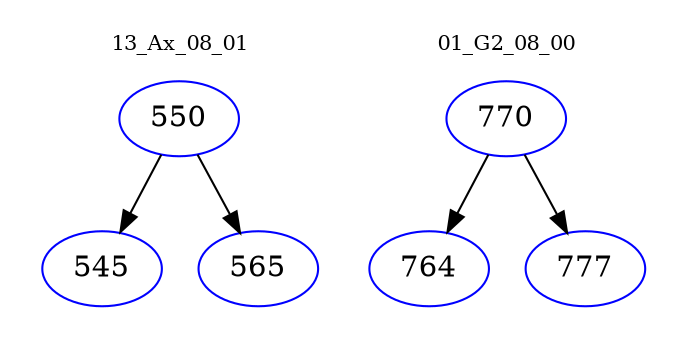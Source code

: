 digraph{
subgraph cluster_0 {
color = white
label = "13_Ax_08_01";
fontsize=10;
T0_550 [label="550", color="blue"]
T0_550 -> T0_545 [color="black"]
T0_545 [label="545", color="blue"]
T0_550 -> T0_565 [color="black"]
T0_565 [label="565", color="blue"]
}
subgraph cluster_1 {
color = white
label = "01_G2_08_00";
fontsize=10;
T1_770 [label="770", color="blue"]
T1_770 -> T1_764 [color="black"]
T1_764 [label="764", color="blue"]
T1_770 -> T1_777 [color="black"]
T1_777 [label="777", color="blue"]
}
}

